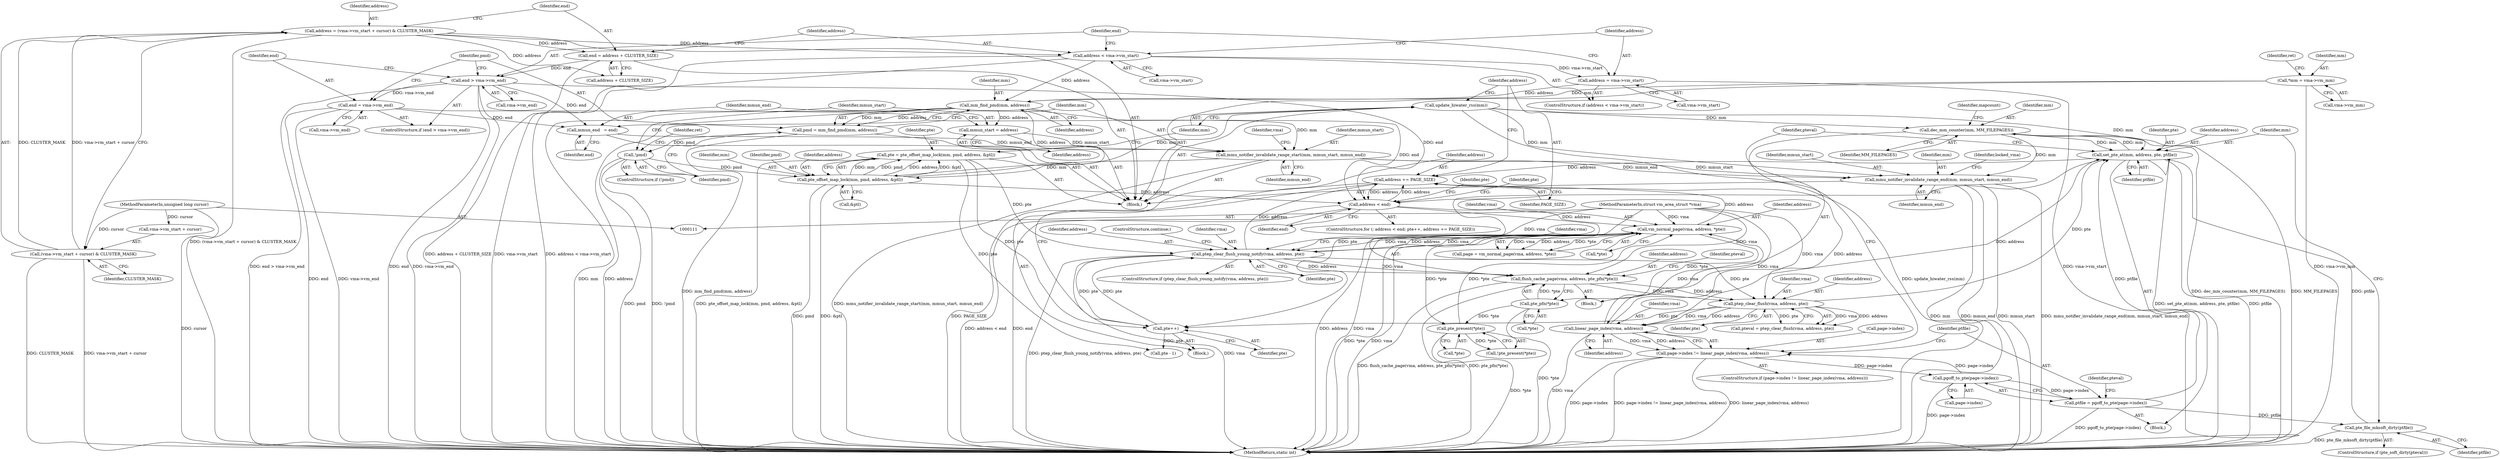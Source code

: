 digraph "0_linux_57e68e9cd65b4b8eb4045a1e0d0746458502554c_1@pointer" {
"1000349" [label="(Call,mmu_notifier_invalidate_range_end(mm, mmun_start, mmun_end))"];
"1000338" [label="(Call,dec_mm_counter(mm, MM_FILEPAGES))"];
"1000230" [label="(Call,update_hiwater_rss(mm))"];
"1000224" [label="(Call,pte_offset_map_lock(mm, pmd, address, &ptl))"];
"1000192" [label="(Call,mmu_notifier_invalidate_range_start(mm, mmun_start, mmun_end))"];
"1000178" [label="(Call,mm_find_pmd(mm, address))"];
"1000118" [label="(Call,*mm = vma->vm_mm)"];
"1000155" [label="(Call,address < vma->vm_start)"];
"1000140" [label="(Call,address = (vma->vm_start + cursor) & CLUSTER_MASK)"];
"1000142" [label="(Call,(vma->vm_start + cursor) & CLUSTER_MASK)"];
"1000112" [label="(MethodParameterIn,unsigned long cursor)"];
"1000160" [label="(Call,address = vma->vm_start)"];
"1000186" [label="(Call,mmun_start = address)"];
"1000189" [label="(Call,mmun_end   = end)"];
"1000171" [label="(Call,end = vma->vm_end)"];
"1000166" [label="(Call,end > vma->vm_end)"];
"1000149" [label="(Call,end = address + CLUSTER_SIZE)"];
"1000182" [label="(Call,!pmd)"];
"1000176" [label="(Call,pmd = mm_find_pmd(mm, address))"];
"1000324" [label="(Call,set_pte_at(mm, address, pte, ptfile))"];
"1000308" [label="(Call,linear_page_index(vma, address))"];
"1000299" [label="(Call,ptep_clear_flush(vma, address, pte))"];
"1000291" [label="(Call,flush_cache_page(vma, address, pte_pfn(*pte)))"];
"1000286" [label="(Call,ptep_clear_flush_young_notify(vma, address, pte))"];
"1000251" [label="(Call,vm_normal_page(vma, address, *pte))"];
"1000114" [label="(MethodParameterIn,struct vm_area_struct *vma)"];
"1000233" [label="(Call,address < end)"];
"1000239" [label="(Call,address += PAGE_SIZE)"];
"1000245" [label="(Call,pte_present(*pte))"];
"1000294" [label="(Call,pte_pfn(*pte))"];
"1000222" [label="(Call,pte = pte_offset_map_lock(mm, pmd, address, &ptl))"];
"1000237" [label="(Call,pte++)"];
"1000322" [label="(Call,pte_file_mksoft_dirty(ptfile))"];
"1000313" [label="(Call,ptfile = pgoff_to_pte(page->index))"];
"1000315" [label="(Call,pgoff_to_pte(page->index))"];
"1000304" [label="(Call,page->index != linear_page_index(vma, address))"];
"1000345" [label="(Call,pte - 1)"];
"1000195" [label="(Identifier,mmun_end)"];
"1000340" [label="(Identifier,MM_FILEPAGES)"];
"1000225" [label="(Identifier,mm)"];
"1000172" [label="(Identifier,end)"];
"1000178" [label="(Call,mm_find_pmd(mm, address))"];
"1000234" [label="(Identifier,address)"];
"1000180" [label="(Identifier,address)"];
"1000251" [label="(Call,vm_normal_page(vma, address, *pte))"];
"1000162" [label="(Call,vma->vm_start)"];
"1000314" [label="(Identifier,ptfile)"];
"1000242" [label="(Block,)"];
"1000351" [label="(Identifier,mmun_start)"];
"1000116" [label="(Block,)"];
"1000194" [label="(Identifier,mmun_start)"];
"1000176" [label="(Call,pmd = mm_find_pmd(mm, address))"];
"1000150" [label="(Identifier,end)"];
"1000253" [label="(Identifier,address)"];
"1000188" [label="(Identifier,address)"];
"1000181" [label="(ControlStructure,if (!pmd))"];
"1000311" [label="(Block,)"];
"1000321" [label="(Identifier,pteval)"];
"1000226" [label="(Identifier,pmd)"];
"1000285" [label="(ControlStructure,if (ptep_clear_flush_young_notify(vma, address, pte)))"];
"1000224" [label="(Call,pte_offset_map_lock(mm, pmd, address, &ptl))"];
"1000154" [label="(ControlStructure,if (address < vma->vm_start))"];
"1000182" [label="(Call,!pmd)"];
"1000246" [label="(Call,*pte)"];
"1000316" [label="(Call,page->index)"];
"1000165" [label="(ControlStructure,if (end > vma->vm_end))"];
"1000240" [label="(Identifier,address)"];
"1000309" [label="(Identifier,vma)"];
"1000331" [label="(Identifier,pteval)"];
"1000222" [label="(Call,pte = pte_offset_map_lock(mm, pmd, address, &ptl))"];
"1000247" [label="(Identifier,pte)"];
"1000289" [label="(Identifier,pte)"];
"1000193" [label="(Identifier,mm)"];
"1000151" [label="(Call,address + CLUSTER_SIZE)"];
"1000313" [label="(Call,ptfile = pgoff_to_pte(page->index))"];
"1000148" [label="(Identifier,CLUSTER_MASK)"];
"1000239" [label="(Call,address += PAGE_SIZE)"];
"1000319" [label="(ControlStructure,if (pte_soft_dirty(pteval)))"];
"1000326" [label="(Identifier,address)"];
"1000177" [label="(Identifier,pmd)"];
"1000168" [label="(Call,vma->vm_end)"];
"1000161" [label="(Identifier,address)"];
"1000304" [label="(Call,page->index != linear_page_index(vma, address))"];
"1000286" [label="(Call,ptep_clear_flush_young_notify(vma, address, pte))"];
"1000156" [label="(Identifier,address)"];
"1000227" [label="(Identifier,address)"];
"1000149" [label="(Call,end = address + CLUSTER_SIZE)"];
"1000315" [label="(Call,pgoff_to_pte(page->index))"];
"1000338" [label="(Call,dec_mm_counter(mm, MM_FILEPAGES))"];
"1000155" [label="(Call,address < vma->vm_start)"];
"1000350" [label="(Identifier,mm)"];
"1000297" [label="(Call,pteval = ptep_clear_flush(vma, address, pte))"];
"1000328" [label="(Identifier,ptfile)"];
"1000191" [label="(Identifier,end)"];
"1000327" [label="(Identifier,pte)"];
"1000295" [label="(Call,*pte)"];
"1000192" [label="(Call,mmu_notifier_invalidate_range_start(mm, mmun_start, mmun_end))"];
"1000228" [label="(Call,&ptl)"];
"1000236" [label="(Block,)"];
"1000230" [label="(Call,update_hiwater_rss(mm))"];
"1000187" [label="(Identifier,mmun_start)"];
"1000343" [label="(Identifier,mapcount)"];
"1000233" [label="(Call,address < end)"];
"1000294" [label="(Call,pte_pfn(*pte))"];
"1000305" [label="(Call,page->index)"];
"1000292" [label="(Identifier,vma)"];
"1000232" [label="(ControlStructure,for (; address < end; pte++, address += PAGE_SIZE))"];
"1000112" [label="(MethodParameterIn,unsigned long cursor)"];
"1000140" [label="(Call,address = (vma->vm_start + cursor) & CLUSTER_MASK)"];
"1000245" [label="(Call,pte_present(*pte))"];
"1000324" [label="(Call,set_pte_at(mm, address, pte, ptfile))"];
"1000171" [label="(Call,end = vma->vm_end)"];
"1000235" [label="(Identifier,end)"];
"1000325" [label="(Identifier,mm)"];
"1000308" [label="(Call,linear_page_index(vma, address))"];
"1000238" [label="(Identifier,pte)"];
"1000118" [label="(Call,*mm = vma->vm_mm)"];
"1000249" [label="(Call,page = vm_normal_page(vma, address, *pte))"];
"1000119" [label="(Identifier,mm)"];
"1000120" [label="(Call,vma->vm_mm)"];
"1000244" [label="(Call,!pte_present(*pte))"];
"1000166" [label="(Call,end > vma->vm_end)"];
"1000143" [label="(Call,vma->vm_start + cursor)"];
"1000339" [label="(Identifier,mm)"];
"1000186" [label="(Call,mmun_start = address)"];
"1000300" [label="(Identifier,vma)"];
"1000293" [label="(Identifier,address)"];
"1000190" [label="(Identifier,mmun_end)"];
"1000160" [label="(Call,address = vma->vm_start)"];
"1000301" [label="(Identifier,address)"];
"1000241" [label="(Identifier,PAGE_SIZE)"];
"1000346" [label="(Identifier,pte)"];
"1000223" [label="(Identifier,pte)"];
"1000322" [label="(Call,pte_file_mksoft_dirty(ptfile))"];
"1000349" [label="(Call,mmu_notifier_invalidate_range_end(mm, mmun_start, mmun_end))"];
"1000185" [label="(Identifier,ret)"];
"1000354" [label="(Identifier,locked_vma)"];
"1000157" [label="(Call,vma->vm_start)"];
"1000179" [label="(Identifier,mm)"];
"1000288" [label="(Identifier,address)"];
"1000183" [label="(Identifier,pmd)"];
"1000290" [label="(ControlStructure,continue;)"];
"1000114" [label="(MethodParameterIn,struct vm_area_struct *vma)"];
"1000352" [label="(Identifier,mmun_end)"];
"1000231" [label="(Identifier,mm)"];
"1000201" [label="(Identifier,vma)"];
"1000291" [label="(Call,flush_cache_page(vma, address, pte_pfn(*pte)))"];
"1000299" [label="(Call,ptep_clear_flush(vma, address, pte))"];
"1000310" [label="(Identifier,address)"];
"1000298" [label="(Identifier,pteval)"];
"1000303" [label="(ControlStructure,if (page->index != linear_page_index(vma, address)))"];
"1000323" [label="(Identifier,ptfile)"];
"1000237" [label="(Call,pte++)"];
"1000142" [label="(Call,(vma->vm_start + cursor) & CLUSTER_MASK)"];
"1000252" [label="(Identifier,vma)"];
"1000141" [label="(Identifier,address)"];
"1000302" [label="(Identifier,pte)"];
"1000254" [label="(Call,*pte)"];
"1000189" [label="(Call,mmun_end   = end)"];
"1000173" [label="(Call,vma->vm_end)"];
"1000287" [label="(Identifier,vma)"];
"1000167" [label="(Identifier,end)"];
"1000364" [label="(MethodReturn,static int)"];
"1000134" [label="(Identifier,ret)"];
"1000349" -> "1000116"  [label="AST: "];
"1000349" -> "1000352"  [label="CFG: "];
"1000350" -> "1000349"  [label="AST: "];
"1000351" -> "1000349"  [label="AST: "];
"1000352" -> "1000349"  [label="AST: "];
"1000354" -> "1000349"  [label="CFG: "];
"1000349" -> "1000364"  [label="DDG: mmun_start"];
"1000349" -> "1000364"  [label="DDG: mmu_notifier_invalidate_range_end(mm, mmun_start, mmun_end)"];
"1000349" -> "1000364"  [label="DDG: mm"];
"1000349" -> "1000364"  [label="DDG: mmun_end"];
"1000338" -> "1000349"  [label="DDG: mm"];
"1000230" -> "1000349"  [label="DDG: mm"];
"1000192" -> "1000349"  [label="DDG: mmun_start"];
"1000192" -> "1000349"  [label="DDG: mmun_end"];
"1000338" -> "1000242"  [label="AST: "];
"1000338" -> "1000340"  [label="CFG: "];
"1000339" -> "1000338"  [label="AST: "];
"1000340" -> "1000338"  [label="AST: "];
"1000343" -> "1000338"  [label="CFG: "];
"1000338" -> "1000364"  [label="DDG: dec_mm_counter(mm, MM_FILEPAGES)"];
"1000338" -> "1000364"  [label="DDG: MM_FILEPAGES"];
"1000338" -> "1000324"  [label="DDG: mm"];
"1000230" -> "1000338"  [label="DDG: mm"];
"1000324" -> "1000338"  [label="DDG: mm"];
"1000230" -> "1000116"  [label="AST: "];
"1000230" -> "1000231"  [label="CFG: "];
"1000231" -> "1000230"  [label="AST: "];
"1000234" -> "1000230"  [label="CFG: "];
"1000230" -> "1000364"  [label="DDG: update_hiwater_rss(mm)"];
"1000224" -> "1000230"  [label="DDG: mm"];
"1000230" -> "1000324"  [label="DDG: mm"];
"1000224" -> "1000222"  [label="AST: "];
"1000224" -> "1000228"  [label="CFG: "];
"1000225" -> "1000224"  [label="AST: "];
"1000226" -> "1000224"  [label="AST: "];
"1000227" -> "1000224"  [label="AST: "];
"1000228" -> "1000224"  [label="AST: "];
"1000222" -> "1000224"  [label="CFG: "];
"1000224" -> "1000364"  [label="DDG: pmd"];
"1000224" -> "1000364"  [label="DDG: &ptl"];
"1000224" -> "1000222"  [label="DDG: mm"];
"1000224" -> "1000222"  [label="DDG: pmd"];
"1000224" -> "1000222"  [label="DDG: address"];
"1000224" -> "1000222"  [label="DDG: &ptl"];
"1000192" -> "1000224"  [label="DDG: mm"];
"1000182" -> "1000224"  [label="DDG: pmd"];
"1000178" -> "1000224"  [label="DDG: address"];
"1000224" -> "1000233"  [label="DDG: address"];
"1000192" -> "1000116"  [label="AST: "];
"1000192" -> "1000195"  [label="CFG: "];
"1000193" -> "1000192"  [label="AST: "];
"1000194" -> "1000192"  [label="AST: "];
"1000195" -> "1000192"  [label="AST: "];
"1000201" -> "1000192"  [label="CFG: "];
"1000192" -> "1000364"  [label="DDG: mmu_notifier_invalidate_range_start(mm, mmun_start, mmun_end)"];
"1000178" -> "1000192"  [label="DDG: mm"];
"1000186" -> "1000192"  [label="DDG: mmun_start"];
"1000189" -> "1000192"  [label="DDG: mmun_end"];
"1000178" -> "1000176"  [label="AST: "];
"1000178" -> "1000180"  [label="CFG: "];
"1000179" -> "1000178"  [label="AST: "];
"1000180" -> "1000178"  [label="AST: "];
"1000176" -> "1000178"  [label="CFG: "];
"1000178" -> "1000364"  [label="DDG: mm"];
"1000178" -> "1000364"  [label="DDG: address"];
"1000178" -> "1000176"  [label="DDG: mm"];
"1000178" -> "1000176"  [label="DDG: address"];
"1000118" -> "1000178"  [label="DDG: mm"];
"1000155" -> "1000178"  [label="DDG: address"];
"1000160" -> "1000178"  [label="DDG: address"];
"1000178" -> "1000186"  [label="DDG: address"];
"1000118" -> "1000116"  [label="AST: "];
"1000118" -> "1000120"  [label="CFG: "];
"1000119" -> "1000118"  [label="AST: "];
"1000120" -> "1000118"  [label="AST: "];
"1000134" -> "1000118"  [label="CFG: "];
"1000118" -> "1000364"  [label="DDG: vma->vm_mm"];
"1000155" -> "1000154"  [label="AST: "];
"1000155" -> "1000157"  [label="CFG: "];
"1000156" -> "1000155"  [label="AST: "];
"1000157" -> "1000155"  [label="AST: "];
"1000161" -> "1000155"  [label="CFG: "];
"1000167" -> "1000155"  [label="CFG: "];
"1000155" -> "1000364"  [label="DDG: vma->vm_start"];
"1000155" -> "1000364"  [label="DDG: address < vma->vm_start"];
"1000140" -> "1000155"  [label="DDG: address"];
"1000155" -> "1000160"  [label="DDG: vma->vm_start"];
"1000140" -> "1000116"  [label="AST: "];
"1000140" -> "1000142"  [label="CFG: "];
"1000141" -> "1000140"  [label="AST: "];
"1000142" -> "1000140"  [label="AST: "];
"1000150" -> "1000140"  [label="CFG: "];
"1000140" -> "1000364"  [label="DDG: (vma->vm_start + cursor) & CLUSTER_MASK"];
"1000142" -> "1000140"  [label="DDG: vma->vm_start + cursor"];
"1000142" -> "1000140"  [label="DDG: CLUSTER_MASK"];
"1000140" -> "1000149"  [label="DDG: address"];
"1000140" -> "1000151"  [label="DDG: address"];
"1000142" -> "1000148"  [label="CFG: "];
"1000143" -> "1000142"  [label="AST: "];
"1000148" -> "1000142"  [label="AST: "];
"1000142" -> "1000364"  [label="DDG: CLUSTER_MASK"];
"1000142" -> "1000364"  [label="DDG: vma->vm_start + cursor"];
"1000112" -> "1000142"  [label="DDG: cursor"];
"1000112" -> "1000111"  [label="AST: "];
"1000112" -> "1000364"  [label="DDG: cursor"];
"1000112" -> "1000143"  [label="DDG: cursor"];
"1000160" -> "1000154"  [label="AST: "];
"1000160" -> "1000162"  [label="CFG: "];
"1000161" -> "1000160"  [label="AST: "];
"1000162" -> "1000160"  [label="AST: "];
"1000167" -> "1000160"  [label="CFG: "];
"1000160" -> "1000364"  [label="DDG: vma->vm_start"];
"1000186" -> "1000116"  [label="AST: "];
"1000186" -> "1000188"  [label="CFG: "];
"1000187" -> "1000186"  [label="AST: "];
"1000188" -> "1000186"  [label="AST: "];
"1000190" -> "1000186"  [label="CFG: "];
"1000189" -> "1000116"  [label="AST: "];
"1000189" -> "1000191"  [label="CFG: "];
"1000190" -> "1000189"  [label="AST: "];
"1000191" -> "1000189"  [label="AST: "];
"1000193" -> "1000189"  [label="CFG: "];
"1000171" -> "1000189"  [label="DDG: end"];
"1000166" -> "1000189"  [label="DDG: end"];
"1000171" -> "1000165"  [label="AST: "];
"1000171" -> "1000173"  [label="CFG: "];
"1000172" -> "1000171"  [label="AST: "];
"1000173" -> "1000171"  [label="AST: "];
"1000177" -> "1000171"  [label="CFG: "];
"1000171" -> "1000364"  [label="DDG: end"];
"1000171" -> "1000364"  [label="DDG: vma->vm_end"];
"1000166" -> "1000171"  [label="DDG: vma->vm_end"];
"1000171" -> "1000233"  [label="DDG: end"];
"1000166" -> "1000165"  [label="AST: "];
"1000166" -> "1000168"  [label="CFG: "];
"1000167" -> "1000166"  [label="AST: "];
"1000168" -> "1000166"  [label="AST: "];
"1000172" -> "1000166"  [label="CFG: "];
"1000177" -> "1000166"  [label="CFG: "];
"1000166" -> "1000364"  [label="DDG: vma->vm_end"];
"1000166" -> "1000364"  [label="DDG: end > vma->vm_end"];
"1000166" -> "1000364"  [label="DDG: end"];
"1000149" -> "1000166"  [label="DDG: end"];
"1000166" -> "1000233"  [label="DDG: end"];
"1000149" -> "1000116"  [label="AST: "];
"1000149" -> "1000151"  [label="CFG: "];
"1000150" -> "1000149"  [label="AST: "];
"1000151" -> "1000149"  [label="AST: "];
"1000156" -> "1000149"  [label="CFG: "];
"1000149" -> "1000364"  [label="DDG: address + CLUSTER_SIZE"];
"1000182" -> "1000181"  [label="AST: "];
"1000182" -> "1000183"  [label="CFG: "];
"1000183" -> "1000182"  [label="AST: "];
"1000185" -> "1000182"  [label="CFG: "];
"1000187" -> "1000182"  [label="CFG: "];
"1000182" -> "1000364"  [label="DDG: !pmd"];
"1000182" -> "1000364"  [label="DDG: pmd"];
"1000176" -> "1000182"  [label="DDG: pmd"];
"1000176" -> "1000116"  [label="AST: "];
"1000177" -> "1000176"  [label="AST: "];
"1000183" -> "1000176"  [label="CFG: "];
"1000176" -> "1000364"  [label="DDG: mm_find_pmd(mm, address)"];
"1000324" -> "1000311"  [label="AST: "];
"1000324" -> "1000328"  [label="CFG: "];
"1000325" -> "1000324"  [label="AST: "];
"1000326" -> "1000324"  [label="AST: "];
"1000327" -> "1000324"  [label="AST: "];
"1000328" -> "1000324"  [label="AST: "];
"1000331" -> "1000324"  [label="CFG: "];
"1000324" -> "1000364"  [label="DDG: ptfile"];
"1000324" -> "1000364"  [label="DDG: set_pte_at(mm, address, pte, ptfile)"];
"1000324" -> "1000237"  [label="DDG: pte"];
"1000324" -> "1000239"  [label="DDG: address"];
"1000308" -> "1000324"  [label="DDG: address"];
"1000299" -> "1000324"  [label="DDG: pte"];
"1000322" -> "1000324"  [label="DDG: ptfile"];
"1000313" -> "1000324"  [label="DDG: ptfile"];
"1000308" -> "1000304"  [label="AST: "];
"1000308" -> "1000310"  [label="CFG: "];
"1000309" -> "1000308"  [label="AST: "];
"1000310" -> "1000308"  [label="AST: "];
"1000304" -> "1000308"  [label="CFG: "];
"1000308" -> "1000364"  [label="DDG: vma"];
"1000308" -> "1000239"  [label="DDG: address"];
"1000308" -> "1000251"  [label="DDG: vma"];
"1000308" -> "1000304"  [label="DDG: vma"];
"1000308" -> "1000304"  [label="DDG: address"];
"1000299" -> "1000308"  [label="DDG: vma"];
"1000299" -> "1000308"  [label="DDG: address"];
"1000114" -> "1000308"  [label="DDG: vma"];
"1000299" -> "1000297"  [label="AST: "];
"1000299" -> "1000302"  [label="CFG: "];
"1000300" -> "1000299"  [label="AST: "];
"1000301" -> "1000299"  [label="AST: "];
"1000302" -> "1000299"  [label="AST: "];
"1000297" -> "1000299"  [label="CFG: "];
"1000299" -> "1000237"  [label="DDG: pte"];
"1000299" -> "1000297"  [label="DDG: vma"];
"1000299" -> "1000297"  [label="DDG: address"];
"1000299" -> "1000297"  [label="DDG: pte"];
"1000291" -> "1000299"  [label="DDG: vma"];
"1000291" -> "1000299"  [label="DDG: address"];
"1000114" -> "1000299"  [label="DDG: vma"];
"1000286" -> "1000299"  [label="DDG: pte"];
"1000291" -> "1000242"  [label="AST: "];
"1000291" -> "1000294"  [label="CFG: "];
"1000292" -> "1000291"  [label="AST: "];
"1000293" -> "1000291"  [label="AST: "];
"1000294" -> "1000291"  [label="AST: "];
"1000298" -> "1000291"  [label="CFG: "];
"1000291" -> "1000364"  [label="DDG: flush_cache_page(vma, address, pte_pfn(*pte))"];
"1000291" -> "1000364"  [label="DDG: pte_pfn(*pte)"];
"1000286" -> "1000291"  [label="DDG: vma"];
"1000286" -> "1000291"  [label="DDG: address"];
"1000114" -> "1000291"  [label="DDG: vma"];
"1000294" -> "1000291"  [label="DDG: *pte"];
"1000286" -> "1000285"  [label="AST: "];
"1000286" -> "1000289"  [label="CFG: "];
"1000287" -> "1000286"  [label="AST: "];
"1000288" -> "1000286"  [label="AST: "];
"1000289" -> "1000286"  [label="AST: "];
"1000290" -> "1000286"  [label="CFG: "];
"1000292" -> "1000286"  [label="CFG: "];
"1000286" -> "1000364"  [label="DDG: ptep_clear_flush_young_notify(vma, address, pte)"];
"1000286" -> "1000364"  [label="DDG: vma"];
"1000286" -> "1000237"  [label="DDG: pte"];
"1000286" -> "1000239"  [label="DDG: address"];
"1000286" -> "1000251"  [label="DDG: vma"];
"1000251" -> "1000286"  [label="DDG: vma"];
"1000251" -> "1000286"  [label="DDG: address"];
"1000114" -> "1000286"  [label="DDG: vma"];
"1000222" -> "1000286"  [label="DDG: pte"];
"1000237" -> "1000286"  [label="DDG: pte"];
"1000251" -> "1000249"  [label="AST: "];
"1000251" -> "1000254"  [label="CFG: "];
"1000252" -> "1000251"  [label="AST: "];
"1000253" -> "1000251"  [label="AST: "];
"1000254" -> "1000251"  [label="AST: "];
"1000249" -> "1000251"  [label="CFG: "];
"1000251" -> "1000364"  [label="DDG: *pte"];
"1000251" -> "1000364"  [label="DDG: vma"];
"1000251" -> "1000239"  [label="DDG: address"];
"1000251" -> "1000245"  [label="DDG: *pte"];
"1000251" -> "1000249"  [label="DDG: vma"];
"1000251" -> "1000249"  [label="DDG: address"];
"1000251" -> "1000249"  [label="DDG: *pte"];
"1000114" -> "1000251"  [label="DDG: vma"];
"1000233" -> "1000251"  [label="DDG: address"];
"1000245" -> "1000251"  [label="DDG: *pte"];
"1000251" -> "1000294"  [label="DDG: *pte"];
"1000114" -> "1000111"  [label="AST: "];
"1000114" -> "1000364"  [label="DDG: vma"];
"1000233" -> "1000232"  [label="AST: "];
"1000233" -> "1000235"  [label="CFG: "];
"1000234" -> "1000233"  [label="AST: "];
"1000235" -> "1000233"  [label="AST: "];
"1000247" -> "1000233"  [label="CFG: "];
"1000346" -> "1000233"  [label="CFG: "];
"1000233" -> "1000364"  [label="DDG: address < end"];
"1000233" -> "1000364"  [label="DDG: end"];
"1000233" -> "1000364"  [label="DDG: address"];
"1000239" -> "1000233"  [label="DDG: address"];
"1000233" -> "1000239"  [label="DDG: address"];
"1000239" -> "1000236"  [label="AST: "];
"1000239" -> "1000241"  [label="CFG: "];
"1000240" -> "1000239"  [label="AST: "];
"1000241" -> "1000239"  [label="AST: "];
"1000234" -> "1000239"  [label="CFG: "];
"1000239" -> "1000364"  [label="DDG: PAGE_SIZE"];
"1000245" -> "1000244"  [label="AST: "];
"1000245" -> "1000246"  [label="CFG: "];
"1000246" -> "1000245"  [label="AST: "];
"1000244" -> "1000245"  [label="CFG: "];
"1000245" -> "1000364"  [label="DDG: *pte"];
"1000245" -> "1000244"  [label="DDG: *pte"];
"1000294" -> "1000245"  [label="DDG: *pte"];
"1000294" -> "1000295"  [label="CFG: "];
"1000295" -> "1000294"  [label="AST: "];
"1000294" -> "1000364"  [label="DDG: *pte"];
"1000222" -> "1000116"  [label="AST: "];
"1000223" -> "1000222"  [label="AST: "];
"1000231" -> "1000222"  [label="CFG: "];
"1000222" -> "1000364"  [label="DDG: pte_offset_map_lock(mm, pmd, address, &ptl)"];
"1000222" -> "1000237"  [label="DDG: pte"];
"1000222" -> "1000345"  [label="DDG: pte"];
"1000237" -> "1000236"  [label="AST: "];
"1000237" -> "1000238"  [label="CFG: "];
"1000238" -> "1000237"  [label="AST: "];
"1000240" -> "1000237"  [label="CFG: "];
"1000237" -> "1000345"  [label="DDG: pte"];
"1000322" -> "1000319"  [label="AST: "];
"1000322" -> "1000323"  [label="CFG: "];
"1000323" -> "1000322"  [label="AST: "];
"1000325" -> "1000322"  [label="CFG: "];
"1000322" -> "1000364"  [label="DDG: pte_file_mksoft_dirty(ptfile)"];
"1000313" -> "1000322"  [label="DDG: ptfile"];
"1000313" -> "1000311"  [label="AST: "];
"1000313" -> "1000315"  [label="CFG: "];
"1000314" -> "1000313"  [label="AST: "];
"1000315" -> "1000313"  [label="AST: "];
"1000321" -> "1000313"  [label="CFG: "];
"1000313" -> "1000364"  [label="DDG: pgoff_to_pte(page->index)"];
"1000315" -> "1000313"  [label="DDG: page->index"];
"1000315" -> "1000316"  [label="CFG: "];
"1000316" -> "1000315"  [label="AST: "];
"1000315" -> "1000364"  [label="DDG: page->index"];
"1000315" -> "1000304"  [label="DDG: page->index"];
"1000304" -> "1000315"  [label="DDG: page->index"];
"1000304" -> "1000303"  [label="AST: "];
"1000305" -> "1000304"  [label="AST: "];
"1000314" -> "1000304"  [label="CFG: "];
"1000331" -> "1000304"  [label="CFG: "];
"1000304" -> "1000364"  [label="DDG: page->index"];
"1000304" -> "1000364"  [label="DDG: page->index != linear_page_index(vma, address)"];
"1000304" -> "1000364"  [label="DDG: linear_page_index(vma, address)"];
}
